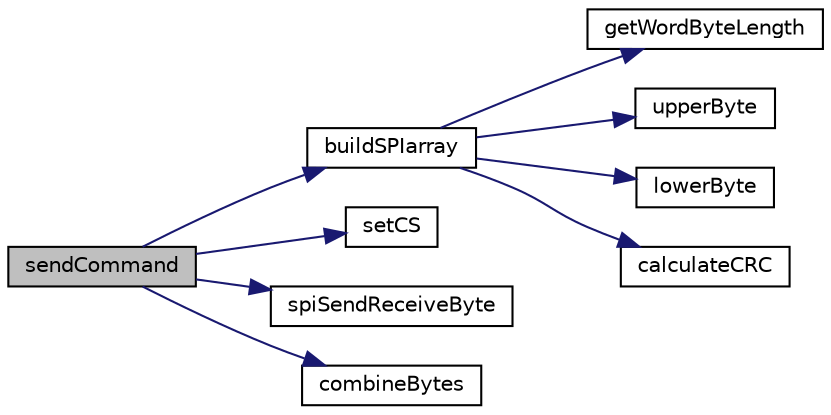 digraph "sendCommand"
{
  edge [fontname="Helvetica",fontsize="10",labelfontname="Helvetica",labelfontsize="10"];
  node [fontname="Helvetica",fontsize="10",shape=record];
  rankdir="LR";
  Node1 [label="sendCommand",height=0.2,width=0.4,color="black", fillcolor="grey75", style="filled", fontcolor="black"];
  Node1 -> Node2 [color="midnightblue",fontsize="10",style="solid",fontname="Helvetica"];
  Node2 [label="buildSPIarray",height=0.2,width=0.4,color="black", fillcolor="white", style="filled",URL="$ads131b04-q1_8c.html#ab2f511862ca31a3abe00611d3fb96cad"];
  Node2 -> Node3 [color="midnightblue",fontsize="10",style="solid",fontname="Helvetica"];
  Node3 [label="getWordByteLength",height=0.2,width=0.4,color="black", fillcolor="white", style="filled",URL="$ads131b04-q1_8c.html#a692618db664dfbd1a3cf72c79a4ba92e"];
  Node2 -> Node4 [color="midnightblue",fontsize="10",style="solid",fontname="Helvetica"];
  Node4 [label="upperByte",height=0.2,width=0.4,color="black", fillcolor="white", style="filled",URL="$ads131b04-q1_8c.html#ae22ba9edbcb89f0397f691e5df4ebf5e"];
  Node2 -> Node5 [color="midnightblue",fontsize="10",style="solid",fontname="Helvetica"];
  Node5 [label="lowerByte",height=0.2,width=0.4,color="black", fillcolor="white", style="filled",URL="$ads131b04-q1_8c.html#a2ab715b48990b41aeb27e1dcc139faca"];
  Node2 -> Node6 [color="midnightblue",fontsize="10",style="solid",fontname="Helvetica"];
  Node6 [label="calculateCRC",height=0.2,width=0.4,color="black", fillcolor="white", style="filled",URL="$ads131b04-q1_8c.html#aa3da137cfd0b2c940b7280adf1dac3c6"];
  Node1 -> Node7 [color="midnightblue",fontsize="10",style="solid",fontname="Helvetica"];
  Node7 [label="setCS",height=0.2,width=0.4,color="black", fillcolor="white", style="filled",URL="$hal_8c.html#a13b6835c7e9ed2dcd7f14cababef8004"];
  Node1 -> Node8 [color="midnightblue",fontsize="10",style="solid",fontname="Helvetica"];
  Node8 [label="spiSendReceiveByte",height=0.2,width=0.4,color="black", fillcolor="white", style="filled",URL="$hal_8c.html#a27c2e023582f965ef6c147817bfefea5"];
  Node1 -> Node9 [color="midnightblue",fontsize="10",style="solid",fontname="Helvetica"];
  Node9 [label="combineBytes",height=0.2,width=0.4,color="black", fillcolor="white", style="filled",URL="$ads131b04-q1_8c.html#a3dd5f54fa61b9126aae613c6bdda9a01"];
}
